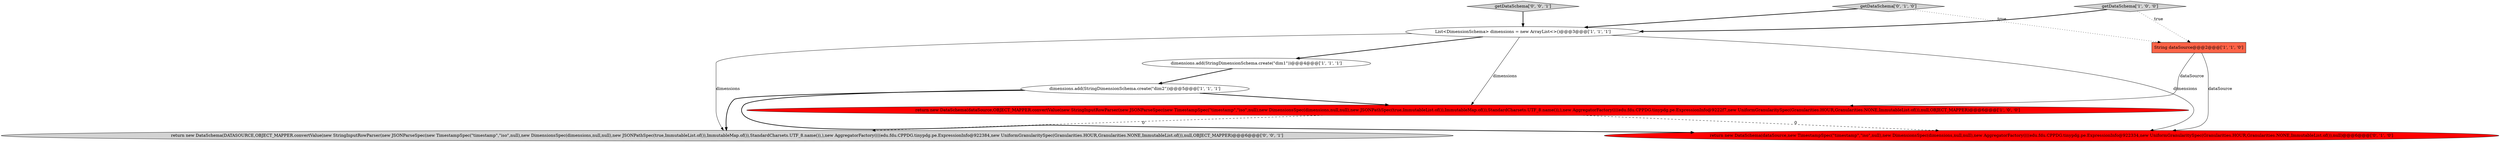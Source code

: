 digraph {
8 [style = filled, label = "return new DataSchema(DATASOURCE,OBJECT_MAPPER.convertValue(new StringInputRowParser(new JSONParseSpec(new TimestampSpec(\"timestamp\",\"iso\",null),new DimensionsSpec(dimensions,null,null),new JSONPathSpec(true,ImmutableList.of()),ImmutableMap.of()),StandardCharsets.UTF_8.name()),),new AggregatorFactory((((edu.fdu.CPPDG.tinypdg.pe.ExpressionInfo@922384,new UniformGranularitySpec(Granularities.HOUR,Granularities.NONE,ImmutableList.of()),null,OBJECT_MAPPER)@@@6@@@['0', '0', '1']", fillcolor = lightgray, shape = ellipse image = "AAA0AAABBB3BBB"];
3 [style = filled, label = "dimensions.add(StringDimensionSchema.create(\"dim1\"))@@@4@@@['1', '1', '1']", fillcolor = white, shape = ellipse image = "AAA0AAABBB1BBB"];
1 [style = filled, label = "dimensions.add(StringDimensionSchema.create(\"dim2\"))@@@5@@@['1', '1', '1']", fillcolor = white, shape = ellipse image = "AAA0AAABBB1BBB"];
0 [style = filled, label = "List<DimensionSchema> dimensions = new ArrayList<>()@@@3@@@['1', '1', '1']", fillcolor = white, shape = ellipse image = "AAA0AAABBB1BBB"];
9 [style = filled, label = "getDataSchema['0', '0', '1']", fillcolor = lightgray, shape = diamond image = "AAA0AAABBB3BBB"];
7 [style = filled, label = "getDataSchema['0', '1', '0']", fillcolor = lightgray, shape = diamond image = "AAA0AAABBB2BBB"];
4 [style = filled, label = "return new DataSchema(dataSource,OBJECT_MAPPER.convertValue(new StringInputRowParser(new JSONParseSpec(new TimestampSpec(\"timestamp\",\"iso\",null),new DimensionsSpec(dimensions,null,null),new JSONPathSpec(true,ImmutableList.of()),ImmutableMap.of()),StandardCharsets.UTF_8.name()),),new AggregatorFactory((((edu.fdu.CPPDG.tinypdg.pe.ExpressionInfo@9222f7,new UniformGranularitySpec(Granularities.HOUR,Granularities.NONE,ImmutableList.of()),null,OBJECT_MAPPER)@@@6@@@['1', '0', '0']", fillcolor = red, shape = ellipse image = "AAA1AAABBB1BBB"];
5 [style = filled, label = "getDataSchema['1', '0', '0']", fillcolor = lightgray, shape = diamond image = "AAA0AAABBB1BBB"];
6 [style = filled, label = "return new DataSchema(dataSource,new TimestampSpec(\"timestamp\",\"iso\",null),new DimensionsSpec(dimensions,null,null),new AggregatorFactory((((edu.fdu.CPPDG.tinypdg.pe.ExpressionInfo@922334,new UniformGranularitySpec(Granularities.HOUR,Granularities.NONE,ImmutableList.of()),null)@@@6@@@['0', '1', '0']", fillcolor = red, shape = ellipse image = "AAA1AAABBB2BBB"];
2 [style = filled, label = "String dataSource@@@2@@@['1', '1', '0']", fillcolor = tomato, shape = box image = "AAA0AAABBB1BBB"];
0->3 [style = bold, label=""];
7->2 [style = dotted, label="true"];
0->6 [style = solid, label="dimensions"];
2->6 [style = solid, label="dataSource"];
1->4 [style = bold, label=""];
7->0 [style = bold, label=""];
1->6 [style = bold, label=""];
1->8 [style = bold, label=""];
2->4 [style = solid, label="dataSource"];
0->4 [style = solid, label="dimensions"];
9->0 [style = bold, label=""];
3->1 [style = bold, label=""];
5->0 [style = bold, label=""];
4->6 [style = dashed, label="0"];
4->8 [style = dashed, label="0"];
5->2 [style = dotted, label="true"];
0->8 [style = solid, label="dimensions"];
}
